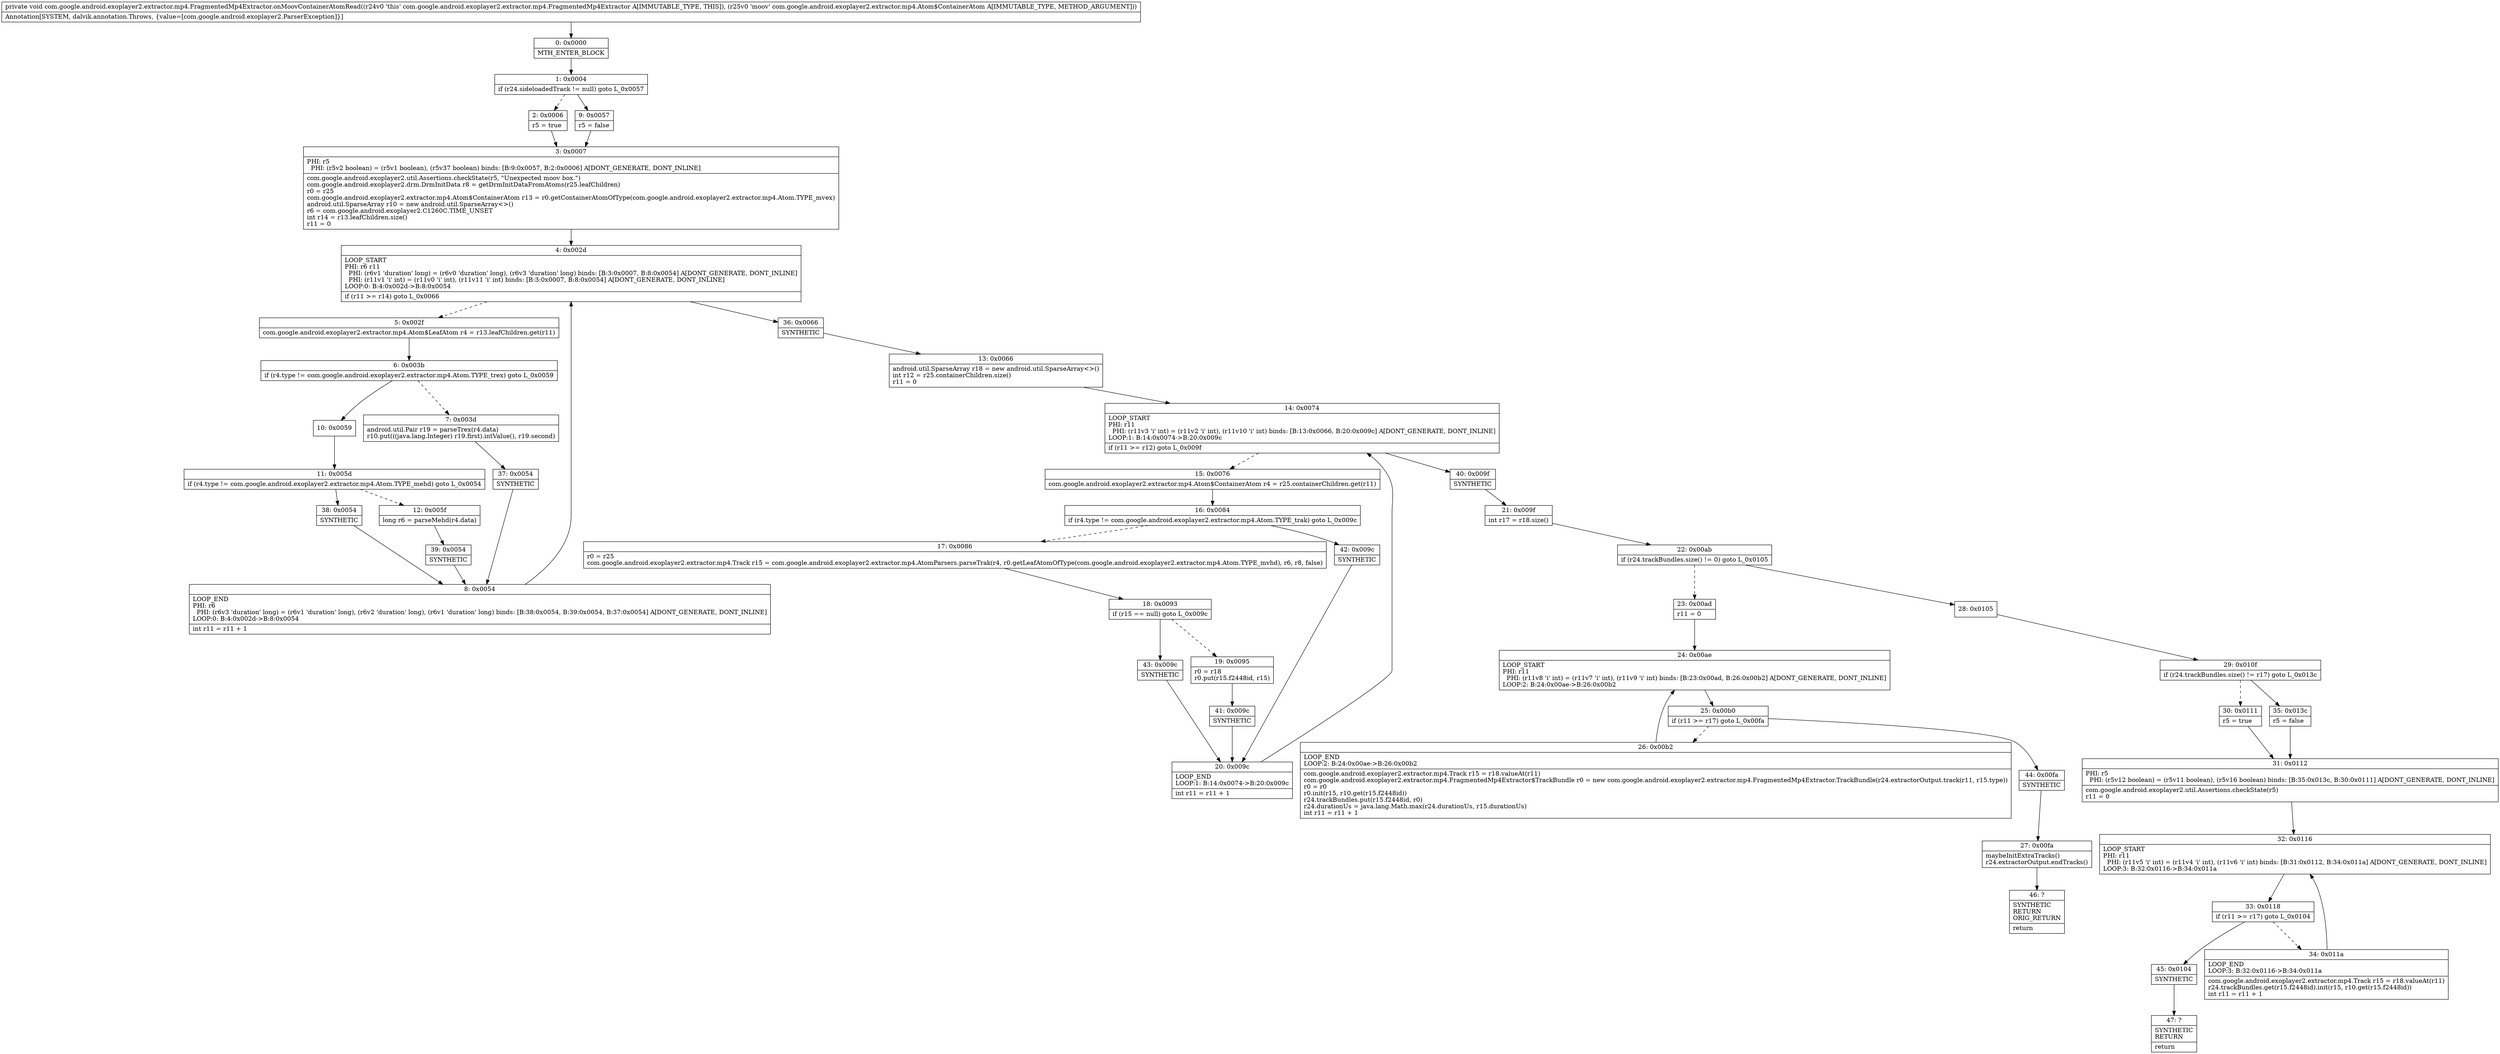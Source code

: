 digraph "CFG forcom.google.android.exoplayer2.extractor.mp4.FragmentedMp4Extractor.onMoovContainerAtomRead(Lcom\/google\/android\/exoplayer2\/extractor\/mp4\/Atom$ContainerAtom;)V" {
Node_0 [shape=record,label="{0\:\ 0x0000|MTH_ENTER_BLOCK\l}"];
Node_1 [shape=record,label="{1\:\ 0x0004|if (r24.sideloadedTrack != null) goto L_0x0057\l}"];
Node_2 [shape=record,label="{2\:\ 0x0006|r5 = true\l}"];
Node_3 [shape=record,label="{3\:\ 0x0007|PHI: r5 \l  PHI: (r5v2 boolean) = (r5v1 boolean), (r5v37 boolean) binds: [B:9:0x0057, B:2:0x0006] A[DONT_GENERATE, DONT_INLINE]\l|com.google.android.exoplayer2.util.Assertions.checkState(r5, \"Unexpected moov box.\")\lcom.google.android.exoplayer2.drm.DrmInitData r8 = getDrmInitDataFromAtoms(r25.leafChildren)\lr0 = r25\lcom.google.android.exoplayer2.extractor.mp4.Atom$ContainerAtom r13 = r0.getContainerAtomOfType(com.google.android.exoplayer2.extractor.mp4.Atom.TYPE_mvex)\landroid.util.SparseArray r10 = new android.util.SparseArray\<\>()\lr6 = com.google.android.exoplayer2.C1260C.TIME_UNSET\lint r14 = r13.leafChildren.size()\lr11 = 0\l}"];
Node_4 [shape=record,label="{4\:\ 0x002d|LOOP_START\lPHI: r6 r11 \l  PHI: (r6v1 'duration' long) = (r6v0 'duration' long), (r6v3 'duration' long) binds: [B:3:0x0007, B:8:0x0054] A[DONT_GENERATE, DONT_INLINE]\l  PHI: (r11v1 'i' int) = (r11v0 'i' int), (r11v11 'i' int) binds: [B:3:0x0007, B:8:0x0054] A[DONT_GENERATE, DONT_INLINE]\lLOOP:0: B:4:0x002d\-\>B:8:0x0054\l|if (r11 \>= r14) goto L_0x0066\l}"];
Node_5 [shape=record,label="{5\:\ 0x002f|com.google.android.exoplayer2.extractor.mp4.Atom$LeafAtom r4 = r13.leafChildren.get(r11)\l}"];
Node_6 [shape=record,label="{6\:\ 0x003b|if (r4.type != com.google.android.exoplayer2.extractor.mp4.Atom.TYPE_trex) goto L_0x0059\l}"];
Node_7 [shape=record,label="{7\:\ 0x003d|android.util.Pair r19 = parseTrex(r4.data)\lr10.put(((java.lang.Integer) r19.first).intValue(), r19.second)\l}"];
Node_8 [shape=record,label="{8\:\ 0x0054|LOOP_END\lPHI: r6 \l  PHI: (r6v3 'duration' long) = (r6v1 'duration' long), (r6v2 'duration' long), (r6v1 'duration' long) binds: [B:38:0x0054, B:39:0x0054, B:37:0x0054] A[DONT_GENERATE, DONT_INLINE]\lLOOP:0: B:4:0x002d\-\>B:8:0x0054\l|int r11 = r11 + 1\l}"];
Node_9 [shape=record,label="{9\:\ 0x0057|r5 = false\l}"];
Node_10 [shape=record,label="{10\:\ 0x0059}"];
Node_11 [shape=record,label="{11\:\ 0x005d|if (r4.type != com.google.android.exoplayer2.extractor.mp4.Atom.TYPE_mehd) goto L_0x0054\l}"];
Node_12 [shape=record,label="{12\:\ 0x005f|long r6 = parseMehd(r4.data)\l}"];
Node_13 [shape=record,label="{13\:\ 0x0066|android.util.SparseArray r18 = new android.util.SparseArray\<\>()\lint r12 = r25.containerChildren.size()\lr11 = 0\l}"];
Node_14 [shape=record,label="{14\:\ 0x0074|LOOP_START\lPHI: r11 \l  PHI: (r11v3 'i' int) = (r11v2 'i' int), (r11v10 'i' int) binds: [B:13:0x0066, B:20:0x009c] A[DONT_GENERATE, DONT_INLINE]\lLOOP:1: B:14:0x0074\-\>B:20:0x009c\l|if (r11 \>= r12) goto L_0x009f\l}"];
Node_15 [shape=record,label="{15\:\ 0x0076|com.google.android.exoplayer2.extractor.mp4.Atom$ContainerAtom r4 = r25.containerChildren.get(r11)\l}"];
Node_16 [shape=record,label="{16\:\ 0x0084|if (r4.type != com.google.android.exoplayer2.extractor.mp4.Atom.TYPE_trak) goto L_0x009c\l}"];
Node_17 [shape=record,label="{17\:\ 0x0086|r0 = r25\lcom.google.android.exoplayer2.extractor.mp4.Track r15 = com.google.android.exoplayer2.extractor.mp4.AtomParsers.parseTrak(r4, r0.getLeafAtomOfType(com.google.android.exoplayer2.extractor.mp4.Atom.TYPE_mvhd), r6, r8, false)\l}"];
Node_18 [shape=record,label="{18\:\ 0x0093|if (r15 == null) goto L_0x009c\l}"];
Node_19 [shape=record,label="{19\:\ 0x0095|r0 = r18\lr0.put(r15.f2448id, r15)\l}"];
Node_20 [shape=record,label="{20\:\ 0x009c|LOOP_END\lLOOP:1: B:14:0x0074\-\>B:20:0x009c\l|int r11 = r11 + 1\l}"];
Node_21 [shape=record,label="{21\:\ 0x009f|int r17 = r18.size()\l}"];
Node_22 [shape=record,label="{22\:\ 0x00ab|if (r24.trackBundles.size() != 0) goto L_0x0105\l}"];
Node_23 [shape=record,label="{23\:\ 0x00ad|r11 = 0\l}"];
Node_24 [shape=record,label="{24\:\ 0x00ae|LOOP_START\lPHI: r11 \l  PHI: (r11v8 'i' int) = (r11v7 'i' int), (r11v9 'i' int) binds: [B:23:0x00ad, B:26:0x00b2] A[DONT_GENERATE, DONT_INLINE]\lLOOP:2: B:24:0x00ae\-\>B:26:0x00b2\l}"];
Node_25 [shape=record,label="{25\:\ 0x00b0|if (r11 \>= r17) goto L_0x00fa\l}"];
Node_26 [shape=record,label="{26\:\ 0x00b2|LOOP_END\lLOOP:2: B:24:0x00ae\-\>B:26:0x00b2\l|com.google.android.exoplayer2.extractor.mp4.Track r15 = r18.valueAt(r11)\lcom.google.android.exoplayer2.extractor.mp4.FragmentedMp4Extractor$TrackBundle r0 = new com.google.android.exoplayer2.extractor.mp4.FragmentedMp4Extractor.TrackBundle(r24.extractorOutput.track(r11, r15.type))\lr0 = r0\lr0.init(r15, r10.get(r15.f2448id))\lr24.trackBundles.put(r15.f2448id, r0)\lr24.durationUs = java.lang.Math.max(r24.durationUs, r15.durationUs)\lint r11 = r11 + 1\l}"];
Node_27 [shape=record,label="{27\:\ 0x00fa|maybeInitExtraTracks()\lr24.extractorOutput.endTracks()\l}"];
Node_28 [shape=record,label="{28\:\ 0x0105}"];
Node_29 [shape=record,label="{29\:\ 0x010f|if (r24.trackBundles.size() != r17) goto L_0x013c\l}"];
Node_30 [shape=record,label="{30\:\ 0x0111|r5 = true\l}"];
Node_31 [shape=record,label="{31\:\ 0x0112|PHI: r5 \l  PHI: (r5v12 boolean) = (r5v11 boolean), (r5v16 boolean) binds: [B:35:0x013c, B:30:0x0111] A[DONT_GENERATE, DONT_INLINE]\l|com.google.android.exoplayer2.util.Assertions.checkState(r5)\lr11 = 0\l}"];
Node_32 [shape=record,label="{32\:\ 0x0116|LOOP_START\lPHI: r11 \l  PHI: (r11v5 'i' int) = (r11v4 'i' int), (r11v6 'i' int) binds: [B:31:0x0112, B:34:0x011a] A[DONT_GENERATE, DONT_INLINE]\lLOOP:3: B:32:0x0116\-\>B:34:0x011a\l}"];
Node_33 [shape=record,label="{33\:\ 0x0118|if (r11 \>= r17) goto L_0x0104\l}"];
Node_34 [shape=record,label="{34\:\ 0x011a|LOOP_END\lLOOP:3: B:32:0x0116\-\>B:34:0x011a\l|com.google.android.exoplayer2.extractor.mp4.Track r15 = r18.valueAt(r11)\lr24.trackBundles.get(r15.f2448id).init(r15, r10.get(r15.f2448id))\lint r11 = r11 + 1\l}"];
Node_35 [shape=record,label="{35\:\ 0x013c|r5 = false\l}"];
Node_36 [shape=record,label="{36\:\ 0x0066|SYNTHETIC\l}"];
Node_37 [shape=record,label="{37\:\ 0x0054|SYNTHETIC\l}"];
Node_38 [shape=record,label="{38\:\ 0x0054|SYNTHETIC\l}"];
Node_39 [shape=record,label="{39\:\ 0x0054|SYNTHETIC\l}"];
Node_40 [shape=record,label="{40\:\ 0x009f|SYNTHETIC\l}"];
Node_41 [shape=record,label="{41\:\ 0x009c|SYNTHETIC\l}"];
Node_42 [shape=record,label="{42\:\ 0x009c|SYNTHETIC\l}"];
Node_43 [shape=record,label="{43\:\ 0x009c|SYNTHETIC\l}"];
Node_44 [shape=record,label="{44\:\ 0x00fa|SYNTHETIC\l}"];
Node_45 [shape=record,label="{45\:\ 0x0104|SYNTHETIC\l}"];
Node_46 [shape=record,label="{46\:\ ?|SYNTHETIC\lRETURN\lORIG_RETURN\l|return\l}"];
Node_47 [shape=record,label="{47\:\ ?|SYNTHETIC\lRETURN\l|return\l}"];
MethodNode[shape=record,label="{private void com.google.android.exoplayer2.extractor.mp4.FragmentedMp4Extractor.onMoovContainerAtomRead((r24v0 'this' com.google.android.exoplayer2.extractor.mp4.FragmentedMp4Extractor A[IMMUTABLE_TYPE, THIS]), (r25v0 'moov' com.google.android.exoplayer2.extractor.mp4.Atom$ContainerAtom A[IMMUTABLE_TYPE, METHOD_ARGUMENT]))  | Annotation[SYSTEM, dalvik.annotation.Throws, \{value=[com.google.android.exoplayer2.ParserException]\}]\l}"];
MethodNode -> Node_0;
Node_0 -> Node_1;
Node_1 -> Node_2[style=dashed];
Node_1 -> Node_9;
Node_2 -> Node_3;
Node_3 -> Node_4;
Node_4 -> Node_5[style=dashed];
Node_4 -> Node_36;
Node_5 -> Node_6;
Node_6 -> Node_7[style=dashed];
Node_6 -> Node_10;
Node_7 -> Node_37;
Node_8 -> Node_4;
Node_9 -> Node_3;
Node_10 -> Node_11;
Node_11 -> Node_12[style=dashed];
Node_11 -> Node_38;
Node_12 -> Node_39;
Node_13 -> Node_14;
Node_14 -> Node_15[style=dashed];
Node_14 -> Node_40;
Node_15 -> Node_16;
Node_16 -> Node_17[style=dashed];
Node_16 -> Node_42;
Node_17 -> Node_18;
Node_18 -> Node_19[style=dashed];
Node_18 -> Node_43;
Node_19 -> Node_41;
Node_20 -> Node_14;
Node_21 -> Node_22;
Node_22 -> Node_23[style=dashed];
Node_22 -> Node_28;
Node_23 -> Node_24;
Node_24 -> Node_25;
Node_25 -> Node_26[style=dashed];
Node_25 -> Node_44;
Node_26 -> Node_24;
Node_27 -> Node_46;
Node_28 -> Node_29;
Node_29 -> Node_30[style=dashed];
Node_29 -> Node_35;
Node_30 -> Node_31;
Node_31 -> Node_32;
Node_32 -> Node_33;
Node_33 -> Node_34[style=dashed];
Node_33 -> Node_45;
Node_34 -> Node_32;
Node_35 -> Node_31;
Node_36 -> Node_13;
Node_37 -> Node_8;
Node_38 -> Node_8;
Node_39 -> Node_8;
Node_40 -> Node_21;
Node_41 -> Node_20;
Node_42 -> Node_20;
Node_43 -> Node_20;
Node_44 -> Node_27;
Node_45 -> Node_47;
}

